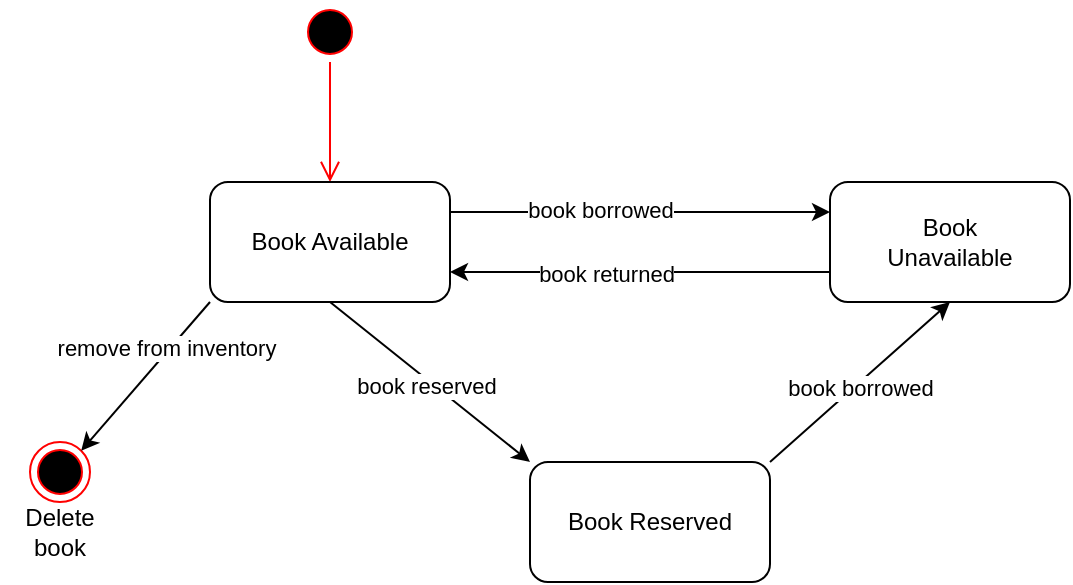 <mxfile version="22.0.8" type="github">
  <diagram name="Page-1" id="anF8upcTRb2Of2Klj4OK">
    <mxGraphModel dx="900" dy="589" grid="1" gridSize="10" guides="1" tooltips="1" connect="1" arrows="1" fold="1" page="1" pageScale="1" pageWidth="850" pageHeight="1100" math="0" shadow="0">
      <root>
        <mxCell id="0" />
        <mxCell id="1" parent="0" />
        <mxCell id="1Z4kesG2XIRicbYSVbrd-2" value="" style="ellipse;html=1;shape=startState;fillColor=#000000;strokeColor=#ff0000;" vertex="1" parent="1">
          <mxGeometry x="245" y="60" width="30" height="30" as="geometry" />
        </mxCell>
        <mxCell id="1Z4kesG2XIRicbYSVbrd-3" value="" style="edgeStyle=orthogonalEdgeStyle;html=1;verticalAlign=bottom;endArrow=open;endSize=8;strokeColor=#ff0000;rounded=0;" edge="1" source="1Z4kesG2XIRicbYSVbrd-2" parent="1">
          <mxGeometry relative="1" as="geometry">
            <mxPoint x="260" y="150" as="targetPoint" />
          </mxGeometry>
        </mxCell>
        <mxCell id="1Z4kesG2XIRicbYSVbrd-4" value="Book Available" style="rounded=1;whiteSpace=wrap;html=1;" vertex="1" parent="1">
          <mxGeometry x="200" y="150" width="120" height="60" as="geometry" />
        </mxCell>
        <mxCell id="1Z4kesG2XIRicbYSVbrd-5" value="" style="endArrow=classic;html=1;rounded=0;exitX=1;exitY=0.25;exitDx=0;exitDy=0;" edge="1" parent="1" source="1Z4kesG2XIRicbYSVbrd-4">
          <mxGeometry width="50" height="50" relative="1" as="geometry">
            <mxPoint x="400" y="340" as="sourcePoint" />
            <mxPoint x="510" y="165" as="targetPoint" />
          </mxGeometry>
        </mxCell>
        <mxCell id="1Z4kesG2XIRicbYSVbrd-6" value="book borrowed " style="edgeLabel;html=1;align=center;verticalAlign=middle;resizable=0;points=[];" vertex="1" connectable="0" parent="1Z4kesG2XIRicbYSVbrd-5">
          <mxGeometry x="-0.21" y="1" relative="1" as="geometry">
            <mxPoint as="offset" />
          </mxGeometry>
        </mxCell>
        <mxCell id="1Z4kesG2XIRicbYSVbrd-7" value="Book&lt;br&gt;Unavailable" style="rounded=1;whiteSpace=wrap;html=1;" vertex="1" parent="1">
          <mxGeometry x="510" y="150" width="120" height="60" as="geometry" />
        </mxCell>
        <mxCell id="1Z4kesG2XIRicbYSVbrd-8" value="" style="endArrow=classic;html=1;rounded=0;entryX=1;entryY=0.75;entryDx=0;entryDy=0;exitX=0;exitY=0.75;exitDx=0;exitDy=0;" edge="1" parent="1" source="1Z4kesG2XIRicbYSVbrd-7" target="1Z4kesG2XIRicbYSVbrd-4">
          <mxGeometry width="50" height="50" relative="1" as="geometry">
            <mxPoint x="400" y="340" as="sourcePoint" />
            <mxPoint x="450" y="290" as="targetPoint" />
          </mxGeometry>
        </mxCell>
        <mxCell id="1Z4kesG2XIRicbYSVbrd-9" value="book returned" style="edgeLabel;html=1;align=center;verticalAlign=middle;resizable=0;points=[];" vertex="1" connectable="0" parent="1Z4kesG2XIRicbYSVbrd-8">
          <mxGeometry x="0.179" y="1" relative="1" as="geometry">
            <mxPoint as="offset" />
          </mxGeometry>
        </mxCell>
        <mxCell id="1Z4kesG2XIRicbYSVbrd-10" value="Book Reserved" style="rounded=1;whiteSpace=wrap;html=1;" vertex="1" parent="1">
          <mxGeometry x="360" y="290" width="120" height="60" as="geometry" />
        </mxCell>
        <mxCell id="1Z4kesG2XIRicbYSVbrd-11" value="" style="endArrow=classic;html=1;rounded=0;exitX=0.5;exitY=1;exitDx=0;exitDy=0;entryX=0;entryY=0;entryDx=0;entryDy=0;" edge="1" parent="1" source="1Z4kesG2XIRicbYSVbrd-4" target="1Z4kesG2XIRicbYSVbrd-10">
          <mxGeometry width="50" height="50" relative="1" as="geometry">
            <mxPoint x="400" y="340" as="sourcePoint" />
            <mxPoint x="450" y="290" as="targetPoint" />
          </mxGeometry>
        </mxCell>
        <mxCell id="1Z4kesG2XIRicbYSVbrd-14" value="book reserved" style="edgeLabel;html=1;align=center;verticalAlign=middle;resizable=0;points=[];" vertex="1" connectable="0" parent="1Z4kesG2XIRicbYSVbrd-11">
          <mxGeometry x="-0.005" y="-3" relative="1" as="geometry">
            <mxPoint as="offset" />
          </mxGeometry>
        </mxCell>
        <mxCell id="1Z4kesG2XIRicbYSVbrd-12" value="" style="endArrow=classic;html=1;rounded=0;exitX=1;exitY=0;exitDx=0;exitDy=0;entryX=0.5;entryY=1;entryDx=0;entryDy=0;" edge="1" parent="1" source="1Z4kesG2XIRicbYSVbrd-10" target="1Z4kesG2XIRicbYSVbrd-7">
          <mxGeometry width="50" height="50" relative="1" as="geometry">
            <mxPoint x="400" y="340" as="sourcePoint" />
            <mxPoint x="570" y="230" as="targetPoint" />
          </mxGeometry>
        </mxCell>
        <mxCell id="1Z4kesG2XIRicbYSVbrd-13" value="book borrowed" style="edgeLabel;html=1;align=center;verticalAlign=middle;resizable=0;points=[];" vertex="1" connectable="0" parent="1Z4kesG2XIRicbYSVbrd-12">
          <mxGeometry x="-0.045" y="-2" relative="1" as="geometry">
            <mxPoint y="-1" as="offset" />
          </mxGeometry>
        </mxCell>
        <mxCell id="1Z4kesG2XIRicbYSVbrd-15" value="di" style="ellipse;html=1;shape=endState;fillColor=#000000;strokeColor=#ff0000;" vertex="1" parent="1">
          <mxGeometry x="110" y="280" width="30" height="30" as="geometry" />
        </mxCell>
        <mxCell id="1Z4kesG2XIRicbYSVbrd-16" value="" style="endArrow=classic;html=1;rounded=0;exitX=0;exitY=1;exitDx=0;exitDy=0;entryX=1;entryY=0;entryDx=0;entryDy=0;" edge="1" parent="1" source="1Z4kesG2XIRicbYSVbrd-4" target="1Z4kesG2XIRicbYSVbrd-15">
          <mxGeometry width="50" height="50" relative="1" as="geometry">
            <mxPoint x="400" y="420" as="sourcePoint" />
            <mxPoint x="450" y="370" as="targetPoint" />
          </mxGeometry>
        </mxCell>
        <mxCell id="1Z4kesG2XIRicbYSVbrd-17" value="remove from inventory" style="edgeLabel;html=1;align=center;verticalAlign=middle;resizable=0;points=[];" vertex="1" connectable="0" parent="1Z4kesG2XIRicbYSVbrd-16">
          <mxGeometry x="-0.354" y="-2" relative="1" as="geometry">
            <mxPoint as="offset" />
          </mxGeometry>
        </mxCell>
        <mxCell id="1Z4kesG2XIRicbYSVbrd-18" value="Delete book" style="text;html=1;strokeColor=none;fillColor=none;align=center;verticalAlign=middle;whiteSpace=wrap;rounded=0;" vertex="1" parent="1">
          <mxGeometry x="95" y="310" width="60" height="30" as="geometry" />
        </mxCell>
      </root>
    </mxGraphModel>
  </diagram>
</mxfile>
